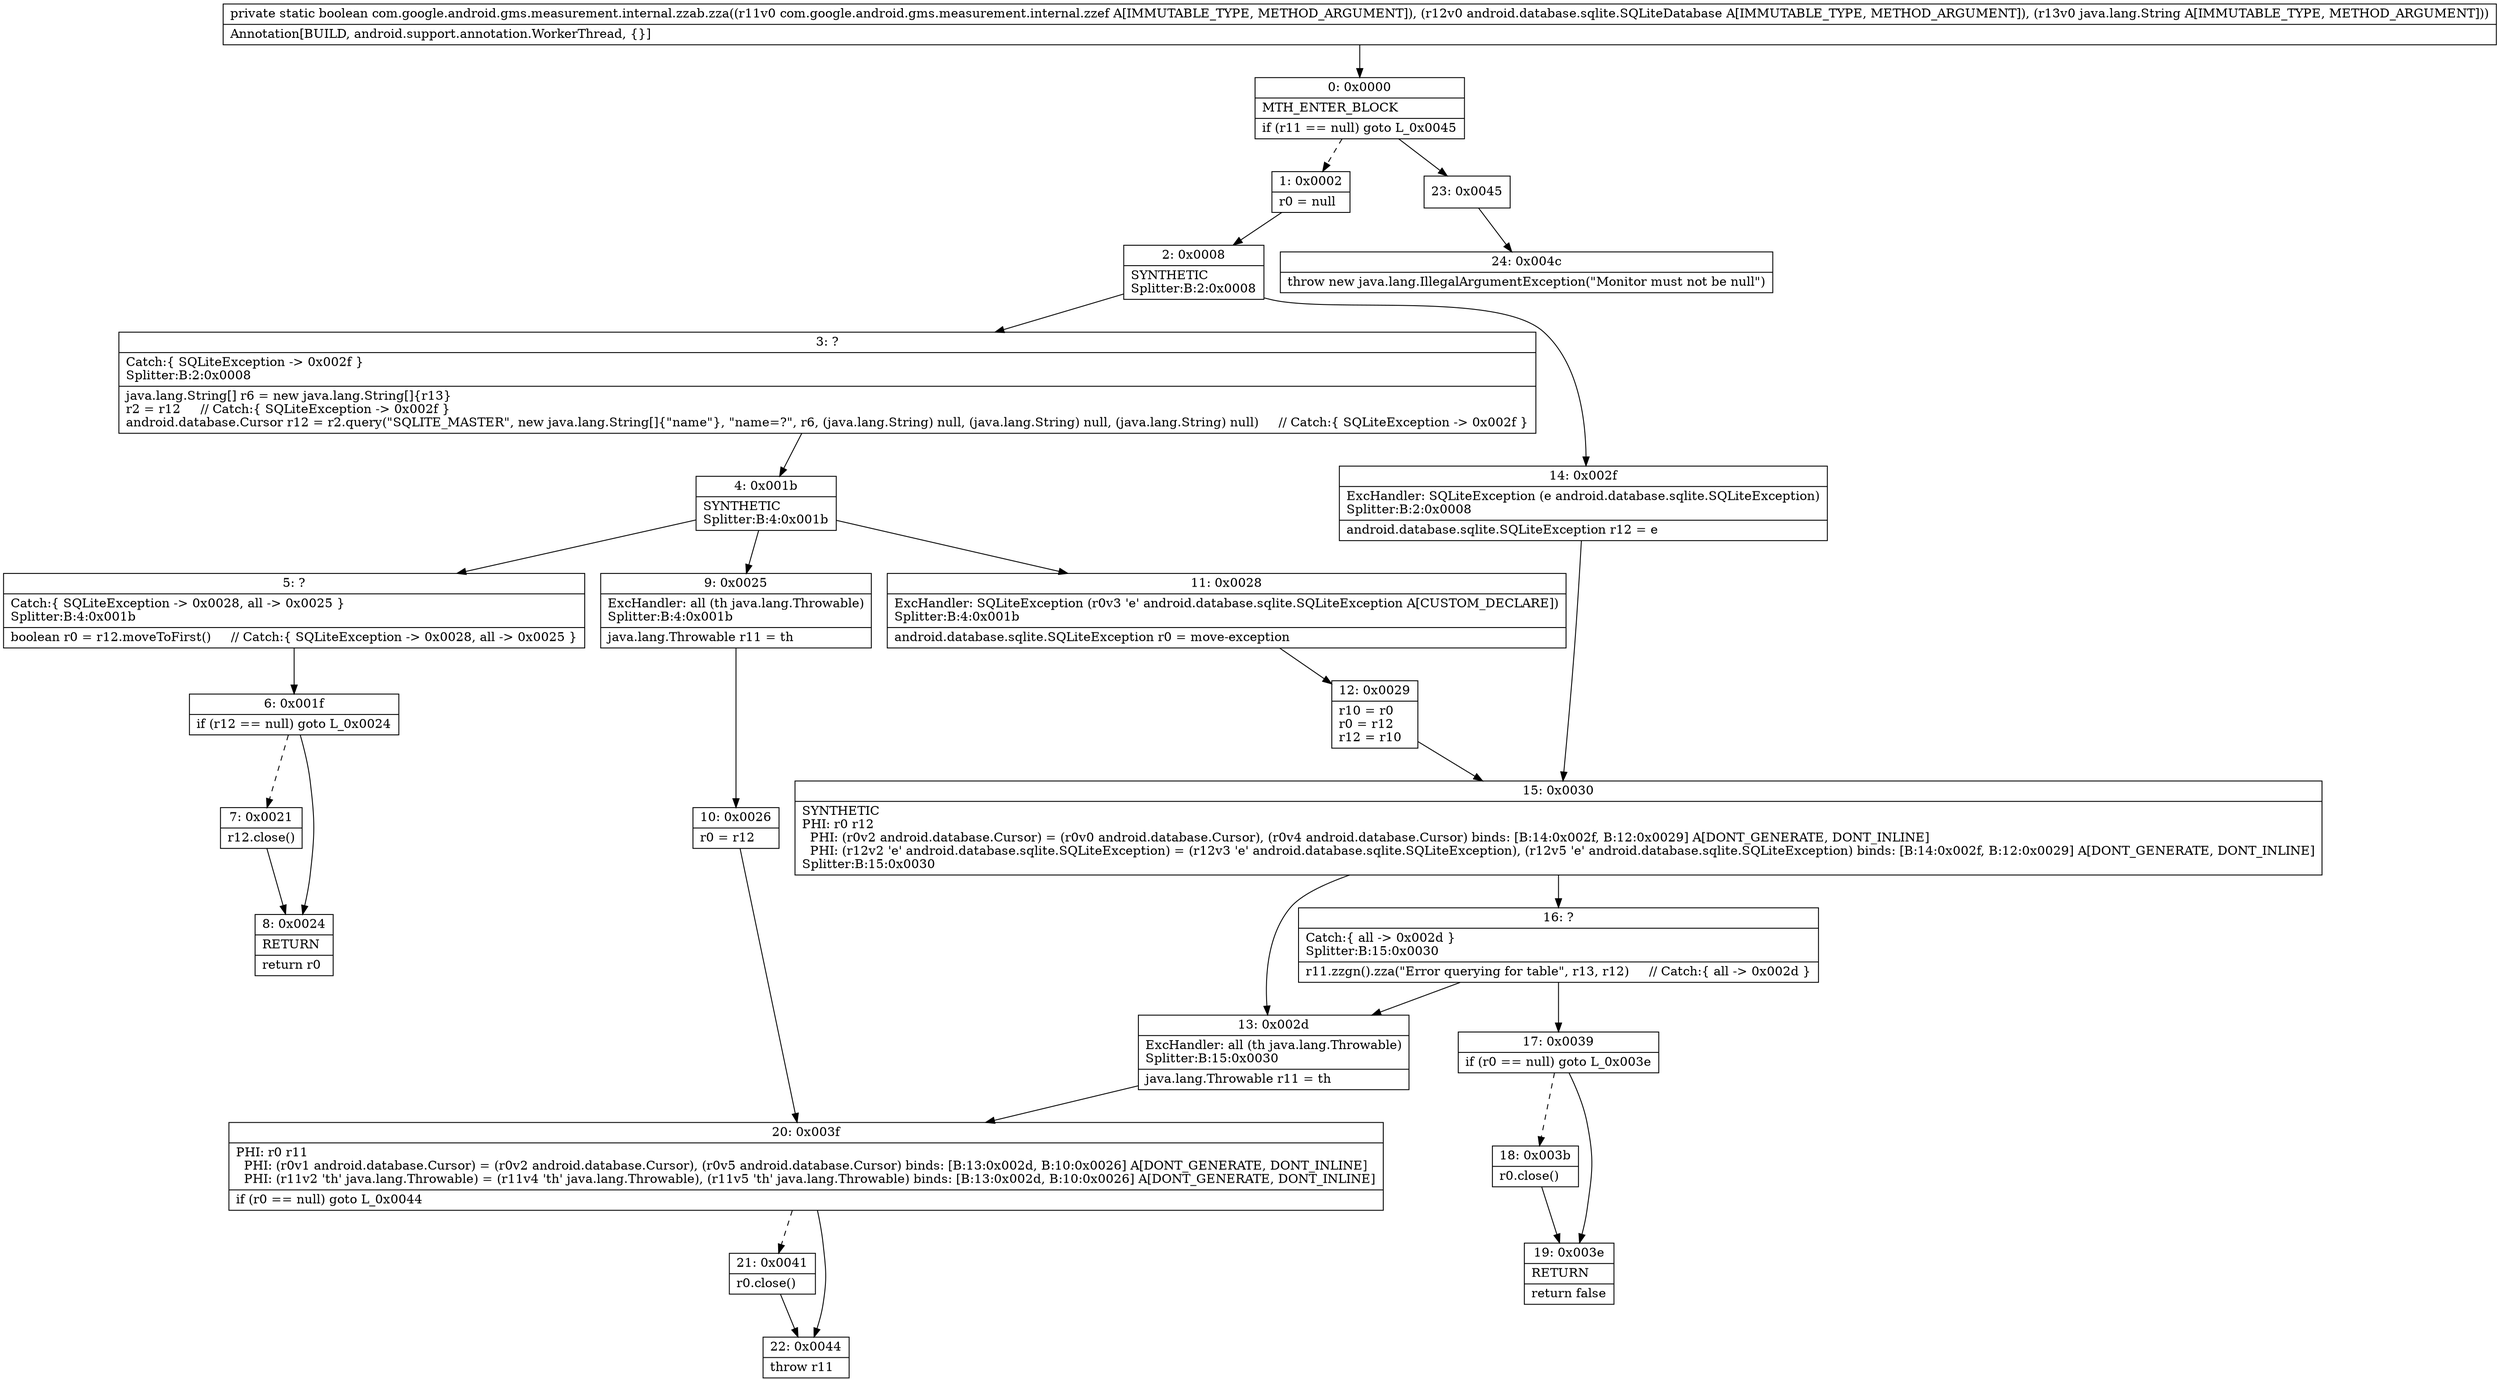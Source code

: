 digraph "CFG forcom.google.android.gms.measurement.internal.zzab.zza(Lcom\/google\/android\/gms\/measurement\/internal\/zzef;Landroid\/database\/sqlite\/SQLiteDatabase;Ljava\/lang\/String;)Z" {
Node_0 [shape=record,label="{0\:\ 0x0000|MTH_ENTER_BLOCK\l|if (r11 == null) goto L_0x0045\l}"];
Node_1 [shape=record,label="{1\:\ 0x0002|r0 = null\l}"];
Node_2 [shape=record,label="{2\:\ 0x0008|SYNTHETIC\lSplitter:B:2:0x0008\l}"];
Node_3 [shape=record,label="{3\:\ ?|Catch:\{ SQLiteException \-\> 0x002f \}\lSplitter:B:2:0x0008\l|java.lang.String[] r6 = new java.lang.String[]\{r13\}\lr2 = r12     \/\/ Catch:\{ SQLiteException \-\> 0x002f \}\landroid.database.Cursor r12 = r2.query(\"SQLITE_MASTER\", new java.lang.String[]\{\"name\"\}, \"name=?\", r6, (java.lang.String) null, (java.lang.String) null, (java.lang.String) null)     \/\/ Catch:\{ SQLiteException \-\> 0x002f \}\l}"];
Node_4 [shape=record,label="{4\:\ 0x001b|SYNTHETIC\lSplitter:B:4:0x001b\l}"];
Node_5 [shape=record,label="{5\:\ ?|Catch:\{ SQLiteException \-\> 0x0028, all \-\> 0x0025 \}\lSplitter:B:4:0x001b\l|boolean r0 = r12.moveToFirst()     \/\/ Catch:\{ SQLiteException \-\> 0x0028, all \-\> 0x0025 \}\l}"];
Node_6 [shape=record,label="{6\:\ 0x001f|if (r12 == null) goto L_0x0024\l}"];
Node_7 [shape=record,label="{7\:\ 0x0021|r12.close()\l}"];
Node_8 [shape=record,label="{8\:\ 0x0024|RETURN\l|return r0\l}"];
Node_9 [shape=record,label="{9\:\ 0x0025|ExcHandler: all (th java.lang.Throwable)\lSplitter:B:4:0x001b\l|java.lang.Throwable r11 = th\l}"];
Node_10 [shape=record,label="{10\:\ 0x0026|r0 = r12\l}"];
Node_11 [shape=record,label="{11\:\ 0x0028|ExcHandler: SQLiteException (r0v3 'e' android.database.sqlite.SQLiteException A[CUSTOM_DECLARE])\lSplitter:B:4:0x001b\l|android.database.sqlite.SQLiteException r0 = move\-exception\l}"];
Node_12 [shape=record,label="{12\:\ 0x0029|r10 = r0\lr0 = r12\lr12 = r10\l}"];
Node_13 [shape=record,label="{13\:\ 0x002d|ExcHandler: all (th java.lang.Throwable)\lSplitter:B:15:0x0030\l|java.lang.Throwable r11 = th\l}"];
Node_14 [shape=record,label="{14\:\ 0x002f|ExcHandler: SQLiteException (e android.database.sqlite.SQLiteException)\lSplitter:B:2:0x0008\l|android.database.sqlite.SQLiteException r12 = e\l}"];
Node_15 [shape=record,label="{15\:\ 0x0030|SYNTHETIC\lPHI: r0 r12 \l  PHI: (r0v2 android.database.Cursor) = (r0v0 android.database.Cursor), (r0v4 android.database.Cursor) binds: [B:14:0x002f, B:12:0x0029] A[DONT_GENERATE, DONT_INLINE]\l  PHI: (r12v2 'e' android.database.sqlite.SQLiteException) = (r12v3 'e' android.database.sqlite.SQLiteException), (r12v5 'e' android.database.sqlite.SQLiteException) binds: [B:14:0x002f, B:12:0x0029] A[DONT_GENERATE, DONT_INLINE]\lSplitter:B:15:0x0030\l}"];
Node_16 [shape=record,label="{16\:\ ?|Catch:\{ all \-\> 0x002d \}\lSplitter:B:15:0x0030\l|r11.zzgn().zza(\"Error querying for table\", r13, r12)     \/\/ Catch:\{ all \-\> 0x002d \}\l}"];
Node_17 [shape=record,label="{17\:\ 0x0039|if (r0 == null) goto L_0x003e\l}"];
Node_18 [shape=record,label="{18\:\ 0x003b|r0.close()\l}"];
Node_19 [shape=record,label="{19\:\ 0x003e|RETURN\l|return false\l}"];
Node_20 [shape=record,label="{20\:\ 0x003f|PHI: r0 r11 \l  PHI: (r0v1 android.database.Cursor) = (r0v2 android.database.Cursor), (r0v5 android.database.Cursor) binds: [B:13:0x002d, B:10:0x0026] A[DONT_GENERATE, DONT_INLINE]\l  PHI: (r11v2 'th' java.lang.Throwable) = (r11v4 'th' java.lang.Throwable), (r11v5 'th' java.lang.Throwable) binds: [B:13:0x002d, B:10:0x0026] A[DONT_GENERATE, DONT_INLINE]\l|if (r0 == null) goto L_0x0044\l}"];
Node_21 [shape=record,label="{21\:\ 0x0041|r0.close()\l}"];
Node_22 [shape=record,label="{22\:\ 0x0044|throw r11\l}"];
Node_23 [shape=record,label="{23\:\ 0x0045}"];
Node_24 [shape=record,label="{24\:\ 0x004c|throw new java.lang.IllegalArgumentException(\"Monitor must not be null\")\l}"];
MethodNode[shape=record,label="{private static boolean com.google.android.gms.measurement.internal.zzab.zza((r11v0 com.google.android.gms.measurement.internal.zzef A[IMMUTABLE_TYPE, METHOD_ARGUMENT]), (r12v0 android.database.sqlite.SQLiteDatabase A[IMMUTABLE_TYPE, METHOD_ARGUMENT]), (r13v0 java.lang.String A[IMMUTABLE_TYPE, METHOD_ARGUMENT]))  | Annotation[BUILD, android.support.annotation.WorkerThread, \{\}]\l}"];
MethodNode -> Node_0;
Node_0 -> Node_1[style=dashed];
Node_0 -> Node_23;
Node_1 -> Node_2;
Node_2 -> Node_3;
Node_2 -> Node_14;
Node_3 -> Node_4;
Node_4 -> Node_5;
Node_4 -> Node_11;
Node_4 -> Node_9;
Node_5 -> Node_6;
Node_6 -> Node_7[style=dashed];
Node_6 -> Node_8;
Node_7 -> Node_8;
Node_9 -> Node_10;
Node_10 -> Node_20;
Node_11 -> Node_12;
Node_12 -> Node_15;
Node_13 -> Node_20;
Node_14 -> Node_15;
Node_15 -> Node_16;
Node_15 -> Node_13;
Node_16 -> Node_17;
Node_16 -> Node_13;
Node_17 -> Node_18[style=dashed];
Node_17 -> Node_19;
Node_18 -> Node_19;
Node_20 -> Node_21[style=dashed];
Node_20 -> Node_22;
Node_21 -> Node_22;
Node_23 -> Node_24;
}

